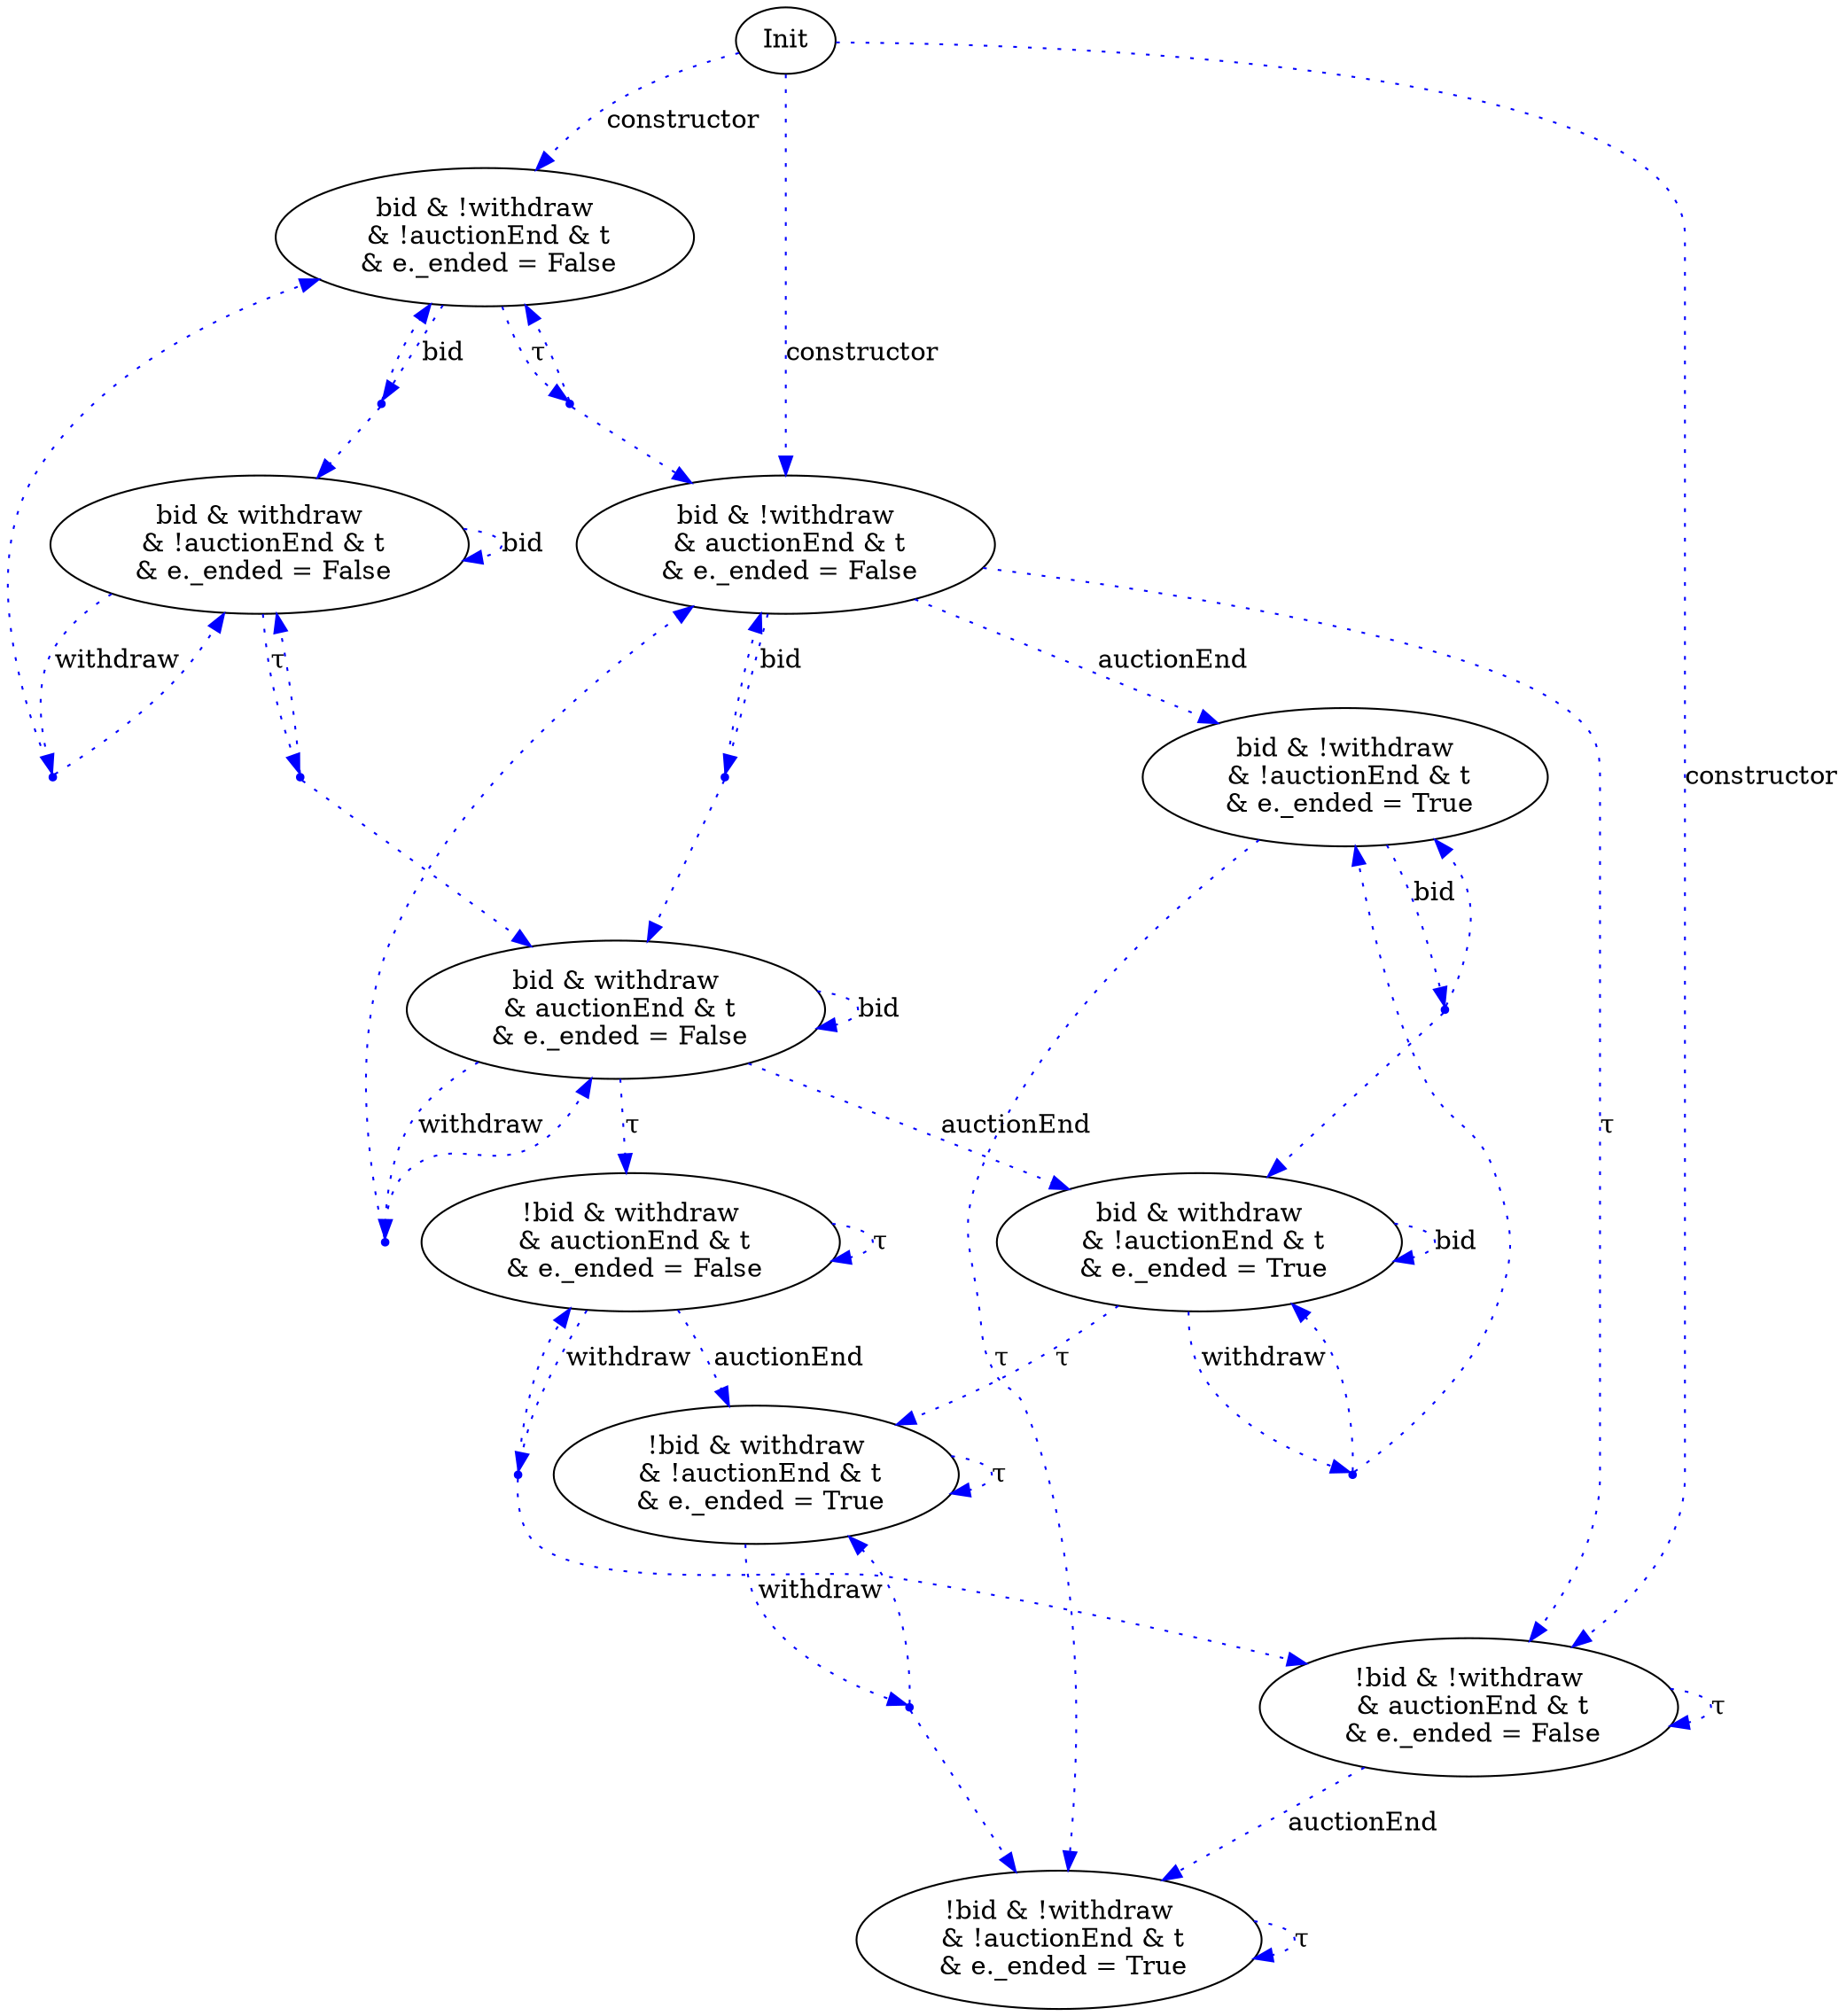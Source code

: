 digraph {

S00 [label="Init"]
S04 [label="bid & withdraw\n & !auctionEnd & t\n & e._ended = True"]
S07 [label="!bid & withdraw\n & !auctionEnd & t\n & e._ended = True"]
S09 [label="bid & !withdraw\n & !auctionEnd & t\n & e._ended = True"]
S12 [label="!bid & !withdraw\n & !auctionEnd & t\n & e._ended = True"]
S17 [label="bid & withdraw\n & auctionEnd & t\n & e._ended = False"]
S18 [label="!bid & withdraw\n & auctionEnd & t\n & e._ended = False"]
S19 [label="bid & !withdraw\n & auctionEnd & t\n & e._ended = False"]
S20 [label="bid & withdraw\n & !auctionEnd & t\n & e._ended = False"]
S22 [label="!bid & !withdraw\n & auctionEnd & t\n & e._ended = False"]
S25 [label="bid & !withdraw\n & !auctionEnd & t\n & e._ended = False"]

S20_withdraw [label="", shape="point", color="blue"]
S20_τ [label="", shape="point", color="blue"]
S04_withdraw [label="", shape="point", color="blue"]
S25_bid [label="", shape="point", color="blue"]
S25_τ [label="", shape="point", color="blue"]
S17_withdraw [label="", shape="point", color="blue"]
S19_bid [label="", shape="point", color="blue"]
S07_withdraw [label="", shape="point", color="blue"]
S18_withdraw [label="", shape="point", color="blue"]
S09_bid [label="", shape="point", color="blue"]

S20->S20_withdraw [label="withdraw", style="dotted", color="blue"]
S20_withdraw->S25 [label="", style="dotted", color="blue"]
S20_withdraw->S20 [label="", style="dotted", color="blue"]
S20->S20 [label="bid", style="dotted", color="blue"]
S20->S20_τ [label="τ", style="dotted", color="blue"]
S20_τ->S20 [label="", style="dotted", color="blue"]
S20_τ->S17 [label="", style="dotted", color="blue"]
S22->S12 [label="auctionEnd", style="dotted", color="blue"]
S22->S22 [label="τ", style="dotted", color="blue"]
S00->S25 [label="constructor", style="dotted", color="blue"]
S00->S19 [label="constructor", style="dotted", color="blue"]
S00->S22 [label="constructor", style="dotted", color="blue"]
S12->S12 [label="τ", style="dotted", color="blue"]
S04->S04_withdraw [label="withdraw", style="dotted", color="blue"]
S04_withdraw->S04 [label="", style="dotted", color="blue"]
S04_withdraw->S09 [label="", style="dotted", color="blue"]
S04->S04 [label="bid", style="dotted", color="blue"]
S04->S07 [label="τ", style="dotted", color="blue"]
S25->S25_bid [label="bid", style="dotted", color="blue"]
S25_bid->S25 [label="", style="dotted", color="blue"]
S25_bid->S20 [label="", style="dotted", color="blue"]
S25->S25_τ [label="τ", style="dotted", color="blue"]
S25_τ->S19 [label="", style="dotted", color="blue"]
S25_τ->S25 [label="", style="dotted", color="blue"]
S17->S17_withdraw [label="withdraw", style="dotted", color="blue"]
S17_withdraw->S17 [label="", style="dotted", color="blue"]
S17_withdraw->S19 [label="", style="dotted", color="blue"]
S17->S17 [label="bid", style="dotted", color="blue"]
S17->S04 [label="auctionEnd", style="dotted", color="blue"]
S17->S18 [label="τ", style="dotted", color="blue"]
S19->S09 [label="auctionEnd", style="dotted", color="blue"]
S19->S19_bid [label="bid", style="dotted", color="blue"]
S19_bid->S19 [label="", style="dotted", color="blue"]
S19_bid->S17 [label="", style="dotted", color="blue"]
S19->S22 [label="τ", style="dotted", color="blue"]
S07->S07_withdraw [label="withdraw", style="dotted", color="blue"]
S07_withdraw->S07 [label="", style="dotted", color="blue"]
S07_withdraw->S12 [label="", style="dotted", color="blue"]
S07->S07 [label="τ", style="dotted", color="blue"]
S18->S18_withdraw [label="withdraw", style="dotted", color="blue"]
S18_withdraw->S18 [label="", style="dotted", color="blue"]
S18_withdraw->S22 [label="", style="dotted", color="blue"]
S18->S07 [label="auctionEnd", style="dotted", color="blue"]
S18->S18 [label="τ", style="dotted", color="blue"]
S09->S09_bid [label="bid", style="dotted", color="blue"]
S09_bid->S04 [label="", style="dotted", color="blue"]
S09_bid->S09 [label="", style="dotted", color="blue"]
S09->S12 [label="τ", style="dotted", color="blue"]
}